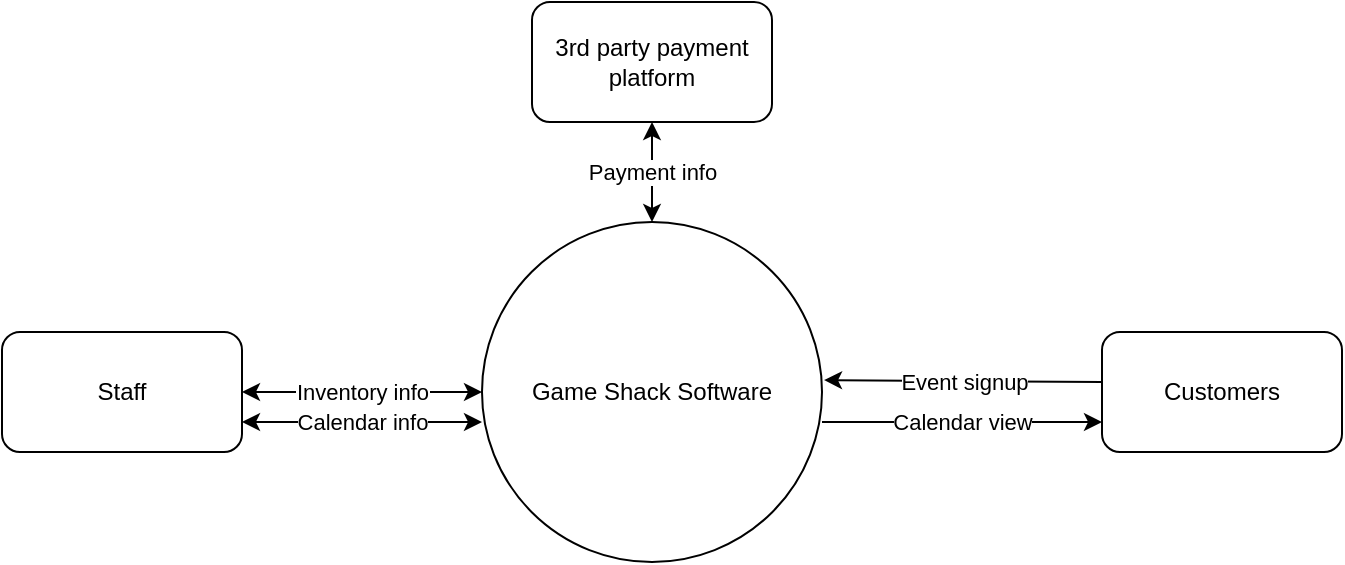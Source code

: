<mxfile version="20.0.3" type="device"><diagram id="uJxA8vERVFLW7tyVjIv4" name="Page-1"><mxGraphModel dx="868" dy="468" grid="1" gridSize="10" guides="1" tooltips="1" connect="1" arrows="1" fold="1" page="1" pageScale="1" pageWidth="850" pageHeight="1100" math="0" shadow="0"><root><mxCell id="0"/><mxCell id="1" parent="0"/><mxCell id="mU6_JH-abiqdDevoYzTD-1" value="Game Shack Software" style="ellipse;whiteSpace=wrap;html=1;aspect=fixed;" vertex="1" parent="1"><mxGeometry x="320" y="120" width="170" height="170" as="geometry"/></mxCell><mxCell id="mU6_JH-abiqdDevoYzTD-2" value="Staff" style="rounded=1;whiteSpace=wrap;html=1;" vertex="1" parent="1"><mxGeometry x="80" y="175" width="120" height="60" as="geometry"/></mxCell><mxCell id="mU6_JH-abiqdDevoYzTD-3" value="Customers" style="rounded=1;whiteSpace=wrap;html=1;" vertex="1" parent="1"><mxGeometry x="630" y="175" width="120" height="60" as="geometry"/></mxCell><mxCell id="mU6_JH-abiqdDevoYzTD-4" value="Inventory info" style="endArrow=classic;html=1;rounded=0;exitX=1;exitY=0.5;exitDx=0;exitDy=0;entryX=0;entryY=0.5;entryDx=0;entryDy=0;strokeColor=none;" edge="1" parent="1" source="mU6_JH-abiqdDevoYzTD-2" target="mU6_JH-abiqdDevoYzTD-1"><mxGeometry width="50" height="50" relative="1" as="geometry"><mxPoint x="400" y="270" as="sourcePoint"/><mxPoint x="450" y="220" as="targetPoint"/></mxGeometry></mxCell><mxCell id="mU6_JH-abiqdDevoYzTD-5" value="Event signup" style="endArrow=classic;html=1;rounded=0;entryX=1.006;entryY=0.465;entryDx=0;entryDy=0;entryPerimeter=0;" edge="1" parent="1" target="mU6_JH-abiqdDevoYzTD-1"><mxGeometry width="50" height="50" relative="1" as="geometry"><mxPoint x="630" y="200" as="sourcePoint"/><mxPoint x="450" y="220" as="targetPoint"/></mxGeometry></mxCell><mxCell id="mU6_JH-abiqdDevoYzTD-6" value="Calendar view" style="endArrow=classic;html=1;rounded=0;exitX=1;exitY=0.588;exitDx=0;exitDy=0;exitPerimeter=0;entryX=0;entryY=0.75;entryDx=0;entryDy=0;" edge="1" parent="1" source="mU6_JH-abiqdDevoYzTD-1" target="mU6_JH-abiqdDevoYzTD-3"><mxGeometry width="50" height="50" relative="1" as="geometry"><mxPoint x="400" y="270" as="sourcePoint"/><mxPoint x="450" y="220" as="targetPoint"/></mxGeometry></mxCell><mxCell id="mU6_JH-abiqdDevoYzTD-8" value="&lt;div&gt;Inventory info&lt;/div&gt;" style="endArrow=classic;startArrow=classic;html=1;rounded=0;exitX=1;exitY=0.5;exitDx=0;exitDy=0;" edge="1" parent="1" source="mU6_JH-abiqdDevoYzTD-2"><mxGeometry width="50" height="50" relative="1" as="geometry"><mxPoint x="400" y="270" as="sourcePoint"/><mxPoint x="320" y="205" as="targetPoint"/></mxGeometry></mxCell><mxCell id="mU6_JH-abiqdDevoYzTD-9" value="Calendar info" style="endArrow=classic;startArrow=classic;html=1;rounded=0;exitX=1;exitY=0.75;exitDx=0;exitDy=0;" edge="1" parent="1" source="mU6_JH-abiqdDevoYzTD-2"><mxGeometry width="50" height="50" relative="1" as="geometry"><mxPoint x="400" y="270" as="sourcePoint"/><mxPoint x="320" y="220" as="targetPoint"/></mxGeometry></mxCell><mxCell id="mU6_JH-abiqdDevoYzTD-10" value="3rd party payment platform" style="rounded=1;whiteSpace=wrap;html=1;" vertex="1" parent="1"><mxGeometry x="345" y="10" width="120" height="60" as="geometry"/></mxCell><mxCell id="mU6_JH-abiqdDevoYzTD-11" value="Payment info" style="endArrow=classic;startArrow=classic;html=1;rounded=0;entryX=0.5;entryY=1;entryDx=0;entryDy=0;exitX=0.5;exitY=0;exitDx=0;exitDy=0;" edge="1" parent="1" source="mU6_JH-abiqdDevoYzTD-1" target="mU6_JH-abiqdDevoYzTD-10"><mxGeometry width="50" height="50" relative="1" as="geometry"><mxPoint x="400" y="270" as="sourcePoint"/><mxPoint x="450" y="220" as="targetPoint"/></mxGeometry></mxCell></root></mxGraphModel></diagram></mxfile>